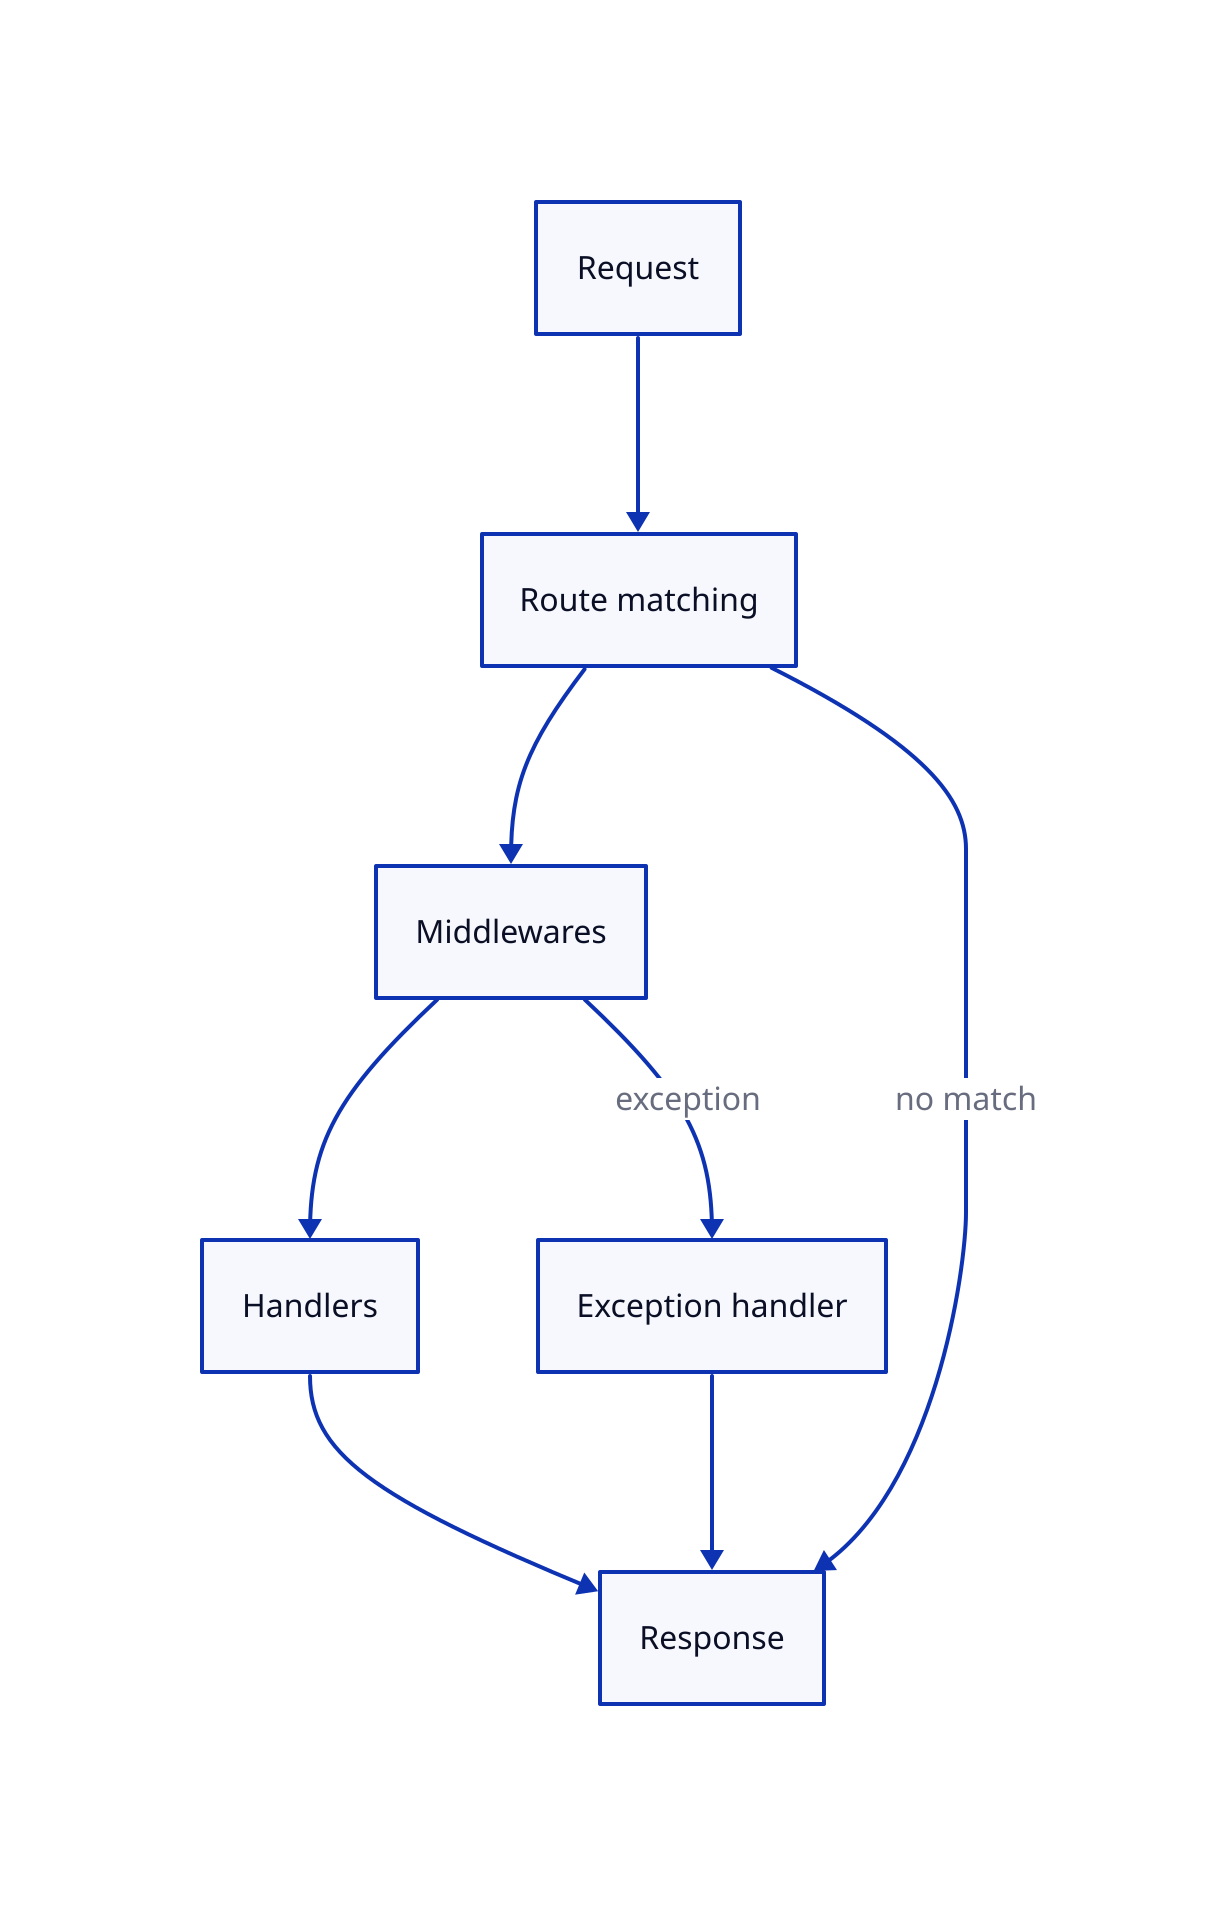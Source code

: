 Request -> Route matching -> Middlewares -> Handlers -> Response

Route matching -> Response: no match
Middlewares -> Exception handler: exception

Exception handler -> Response
